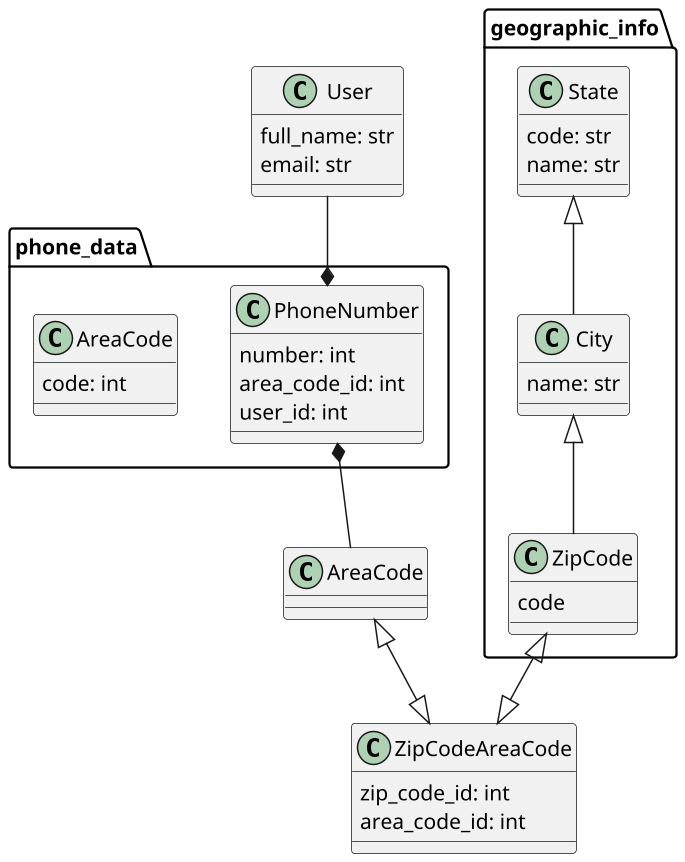 @startuml

scale 1.5

class User {
  full_name: str
  email: str
}

namespace geographic_info {
  class State {
    code: str
    name: str
  }
  State <|-- City

  class City {
    name: str
  }
  City <|-- ZipCode

  class ZipCode {
    code
  }
}

class ZipCodeAreaCode {
  zip_code_id: int
  area_code_id: int
}
ZipCode <|--|> ZipCodeAreaCode
AreaCode <|--|> ZipCodeAreaCode

namespace phone_data {
  class PhoneNumber {
    number: int
    area_code_id: int
    user_id: int
  }
  PhoneNumber *-- AreaCode
  User --* PhoneNumber

  class AreaCode {
    code: int
  }
}

@enduml

